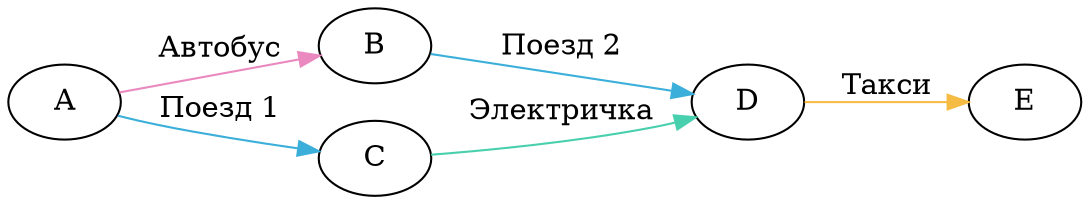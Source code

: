# train 		= 3bafda
# local train 	= 48cfad
# bus 			= ea89bf
# taxi			= f6bb42
# plane			= fc6e51
digraph example {
	rankdir = LR;
	A;
	B;
	C;
	D;
	E;
	A -> B [label="Автобус", color="#ea89bf"];
	A -> C [label="Поезд 1", color="#3bafda"];
	B -> D [label="Поезд 2", color="#3bafda"];
	C -> D [label="Электричка", color="#48cfad"];
	D -> E [label="Такси", color="#f6bb42"];
}